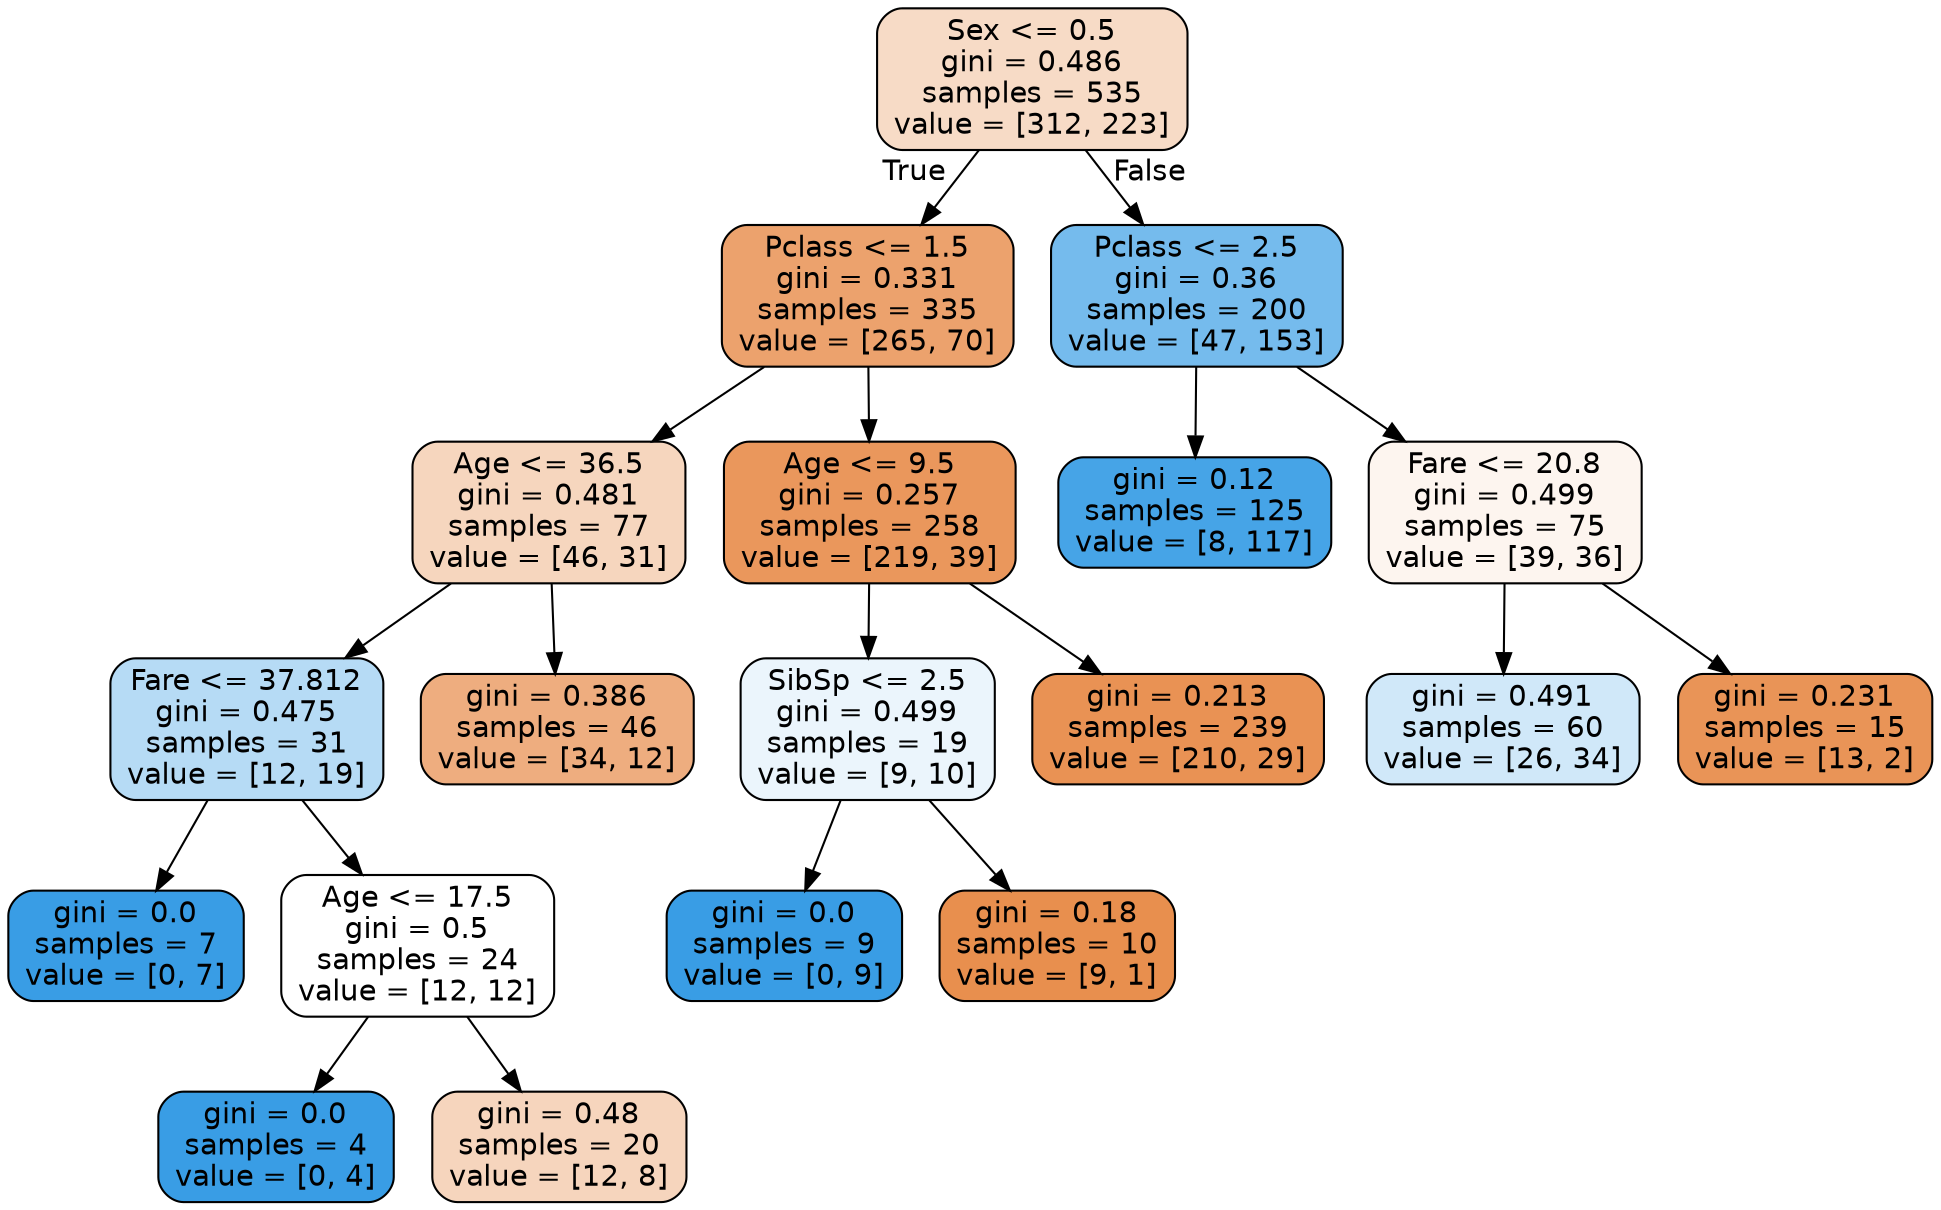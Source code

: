 digraph Tree {
node [shape=box, style="filled, rounded", color="black", fontname=helvetica] ;
edge [fontname=helvetica] ;
0 [label="Sex <= 0.5\ngini = 0.486\nsamples = 535\nvalue = [312, 223]", fillcolor="#e5813949"] ;
1 [label="Pclass <= 1.5\ngini = 0.331\nsamples = 335\nvalue = [265, 70]", fillcolor="#e58139bc"] ;
0 -> 1 [labeldistance=2.5, labelangle=45, headlabel="True"] ;
5 [label="Age <= 36.5\ngini = 0.481\nsamples = 77\nvalue = [46, 31]", fillcolor="#e5813953"] ;
1 -> 5 ;
11 [label="Fare <= 37.812\ngini = 0.475\nsamples = 31\nvalue = [12, 19]", fillcolor="#399de55e"] ;
5 -> 11 ;
15 [label="gini = 0.0\nsamples = 7\nvalue = [0, 7]", fillcolor="#399de5ff"] ;
11 -> 15 ;
16 [label="Age <= 17.5\ngini = 0.5\nsamples = 24\nvalue = [12, 12]", fillcolor="#e5813900"] ;
11 -> 16 ;
17 [label="gini = 0.0\nsamples = 4\nvalue = [0, 4]", fillcolor="#399de5ff"] ;
16 -> 17 ;
18 [label="gini = 0.48\nsamples = 20\nvalue = [12, 8]", fillcolor="#e5813955"] ;
16 -> 18 ;
12 [label="gini = 0.386\nsamples = 46\nvalue = [34, 12]", fillcolor="#e58139a5"] ;
5 -> 12 ;
6 [label="Age <= 9.5\ngini = 0.257\nsamples = 258\nvalue = [219, 39]", fillcolor="#e58139d2"] ;
1 -> 6 ;
7 [label="SibSp <= 2.5\ngini = 0.499\nsamples = 19\nvalue = [9, 10]", fillcolor="#399de519"] ;
6 -> 7 ;
9 [label="gini = 0.0\nsamples = 9\nvalue = [0, 9]", fillcolor="#399de5ff"] ;
7 -> 9 ;
10 [label="gini = 0.18\nsamples = 10\nvalue = [9, 1]", fillcolor="#e58139e3"] ;
7 -> 10 ;
8 [label="gini = 0.213\nsamples = 239\nvalue = [210, 29]", fillcolor="#e58139dc"] ;
6 -> 8 ;
2 [label="Pclass <= 2.5\ngini = 0.36\nsamples = 200\nvalue = [47, 153]", fillcolor="#399de5b1"] ;
0 -> 2 [labeldistance=2.5, labelangle=-45, headlabel="False"] ;
3 [label="gini = 0.12\nsamples = 125\nvalue = [8, 117]", fillcolor="#399de5ee"] ;
2 -> 3 ;
4 [label="Fare <= 20.8\ngini = 0.499\nsamples = 75\nvalue = [39, 36]", fillcolor="#e5813914"] ;
2 -> 4 ;
13 [label="gini = 0.491\nsamples = 60\nvalue = [26, 34]", fillcolor="#399de53c"] ;
4 -> 13 ;
14 [label="gini = 0.231\nsamples = 15\nvalue = [13, 2]", fillcolor="#e58139d8"] ;
4 -> 14 ;
}